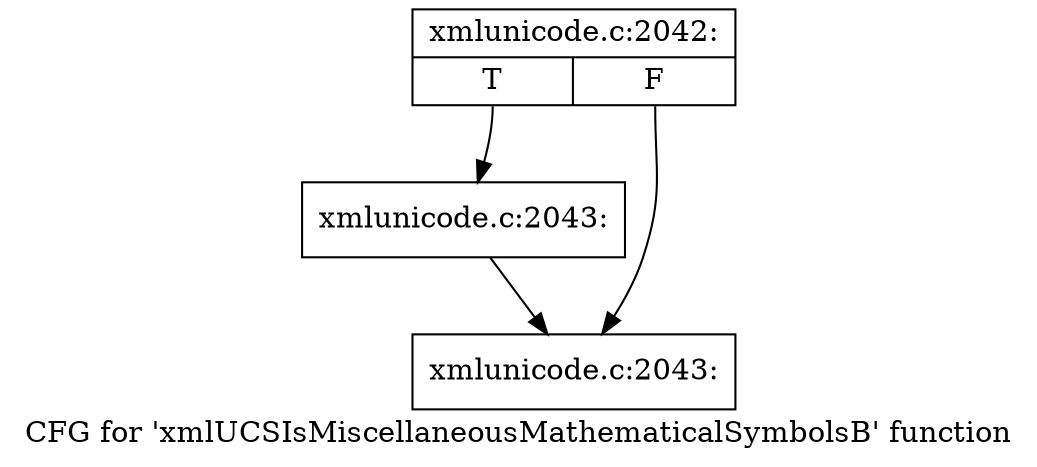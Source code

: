 digraph "CFG for 'xmlUCSIsMiscellaneousMathematicalSymbolsB' function" {
	label="CFG for 'xmlUCSIsMiscellaneousMathematicalSymbolsB' function";

	Node0x4e6a940 [shape=record,label="{xmlunicode.c:2042:|{<s0>T|<s1>F}}"];
	Node0x4e6a940:s0 -> Node0x4e6af00;
	Node0x4e6a940:s1 -> Node0x4e6aeb0;
	Node0x4e6af00 [shape=record,label="{xmlunicode.c:2043:}"];
	Node0x4e6af00 -> Node0x4e6aeb0;
	Node0x4e6aeb0 [shape=record,label="{xmlunicode.c:2043:}"];
}
